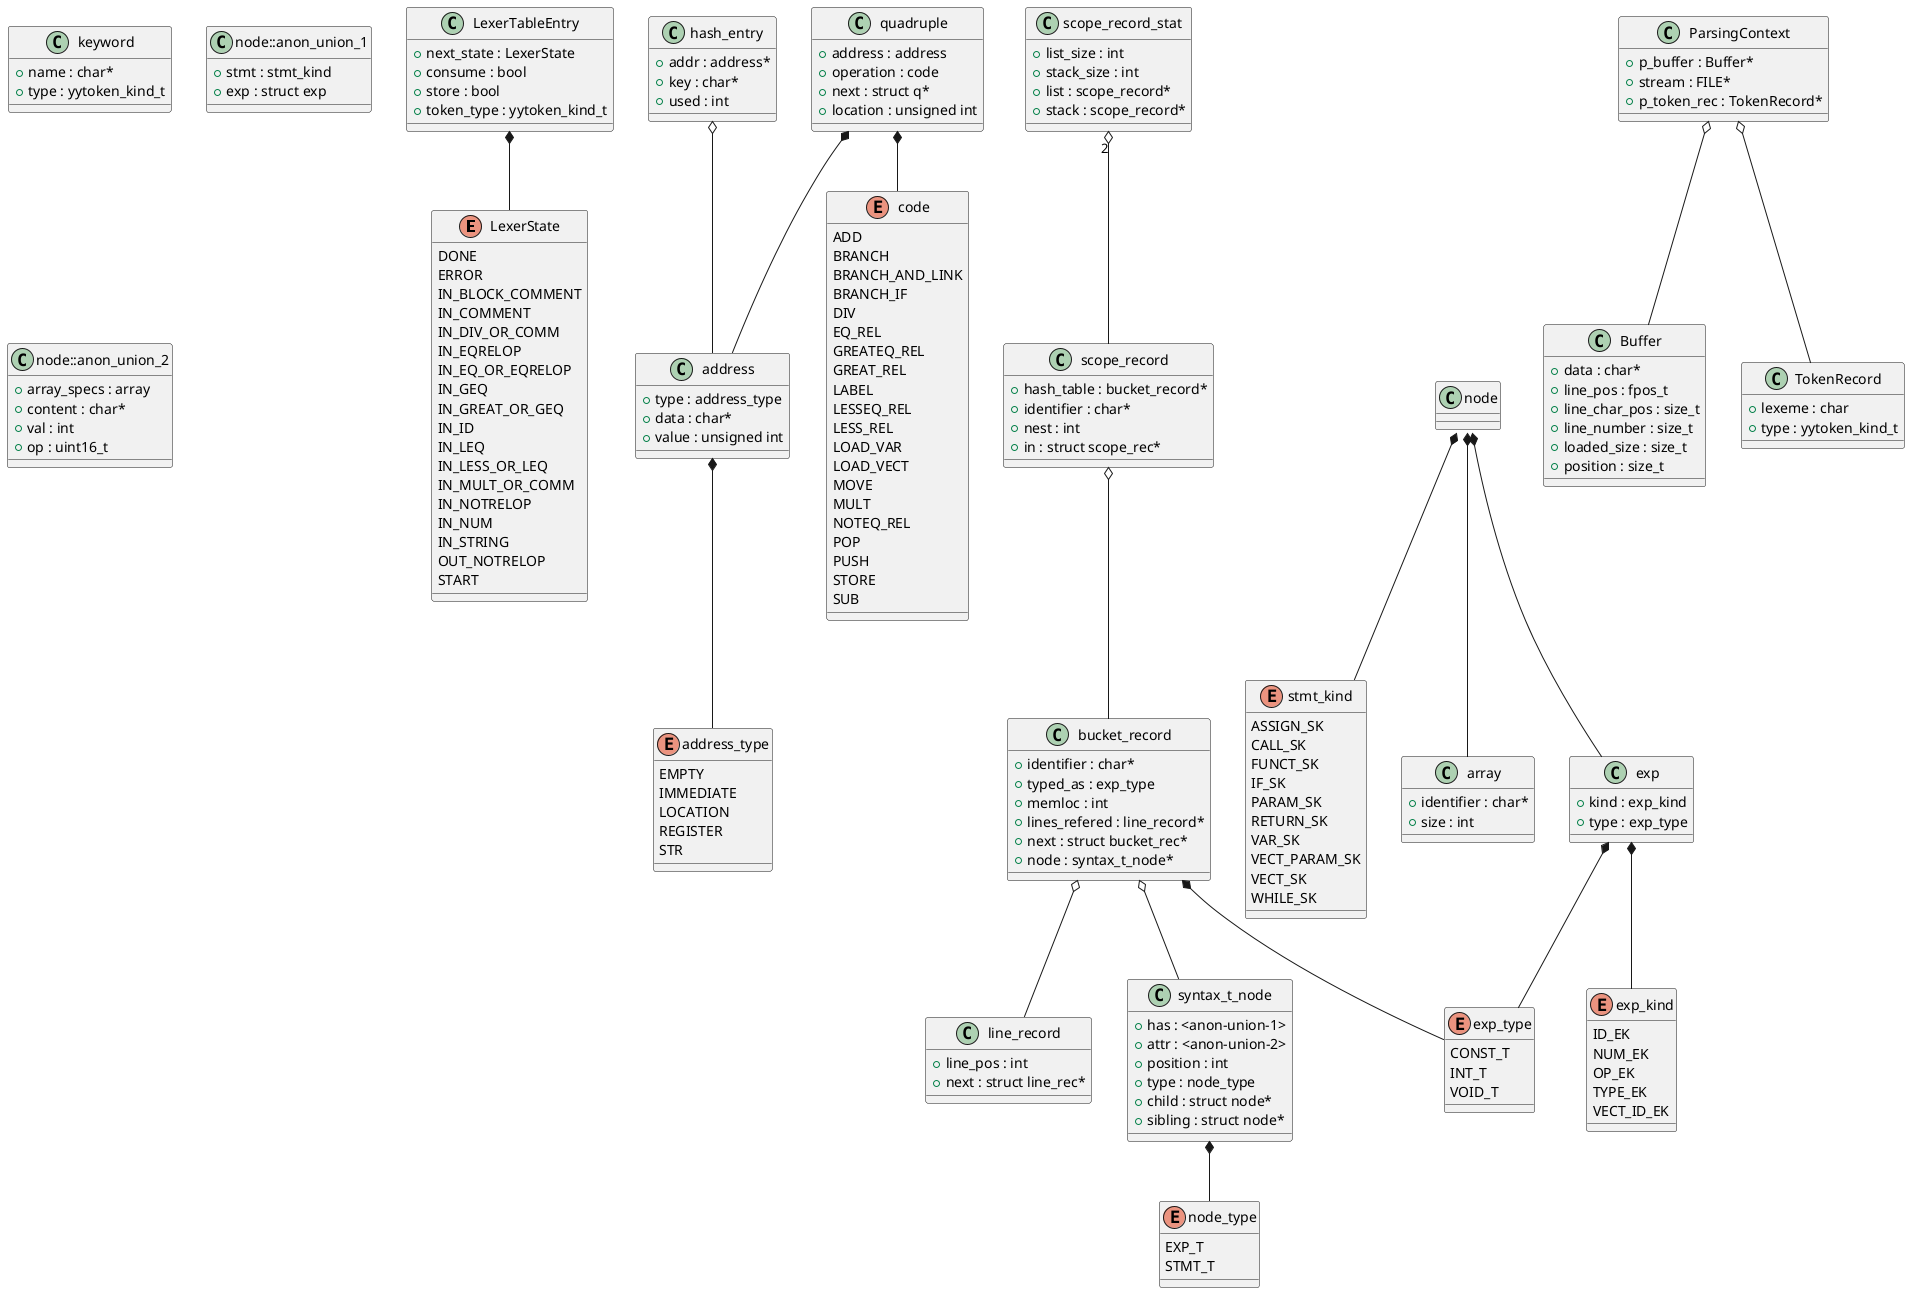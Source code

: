 @startuml





/' Objects '/

enum LexerState {
	DONE
	ERROR
	IN_BLOCK_COMMENT
	IN_COMMENT
	IN_DIV_OR_COMM
	IN_EQRELOP
	IN_EQ_OR_EQRELOP
	IN_GEQ
	IN_GREAT_OR_GEQ
	IN_ID
	IN_LEQ
	IN_LESS_OR_LEQ
	IN_MULT_OR_COMM
	IN_NOTRELOP
	IN_NUM
	IN_STRING
	OUT_NOTRELOP
	START
}


enum address_type {
	EMPTY
	IMMEDIATE
	LOCATION
	REGISTER
	STR
}


enum code {
	ADD
	BRANCH
	BRANCH_AND_LINK
	BRANCH_IF
	DIV
	EQ_REL
	GREATEQ_REL
	GREAT_REL
	LABEL
	LESSEQ_REL
	LESS_REL
	LOAD_VAR
	LOAD_VECT
	MOVE
	MULT
	NOTEQ_REL
	POP
	PUSH
	STORE
	SUB
}


enum exp_kind {
	ID_EK
	NUM_EK
	OP_EK
	TYPE_EK
	VECT_ID_EK
}


enum exp_type {
	CONST_T
	INT_T
	VOID_T
}


enum node_type {
	EXP_T
	STMT_T
}


enum stmt_kind {
	ASSIGN_SK
	CALL_SK
	FUNCT_SK
	IF_SK
	PARAM_SK
	RETURN_SK
	VAR_SK
	VECT_PARAM_SK
	VECT_SK
	WHILE_SK
}


class Buffer {
	+data : char*
	+line_pos : fpos_t
	+line_char_pos : size_t
	+line_number : size_t
	+loaded_size : size_t
	+position : size_t
}


class LexerTableEntry {
	+next_state : LexerState
	+consume : bool
	+store : bool
	+token_type : yytoken_kind_t
}


class ParsingContext {
	+p_buffer : Buffer*
	+stream : FILE*
	+p_token_rec : TokenRecord*
}


class TokenRecord {
	+lexeme : char
	+type : yytoken_kind_t
}


class address {
	+type : address_type
	+data : char*
	+value : unsigned int
}


class array {
	+identifier : char*
	+size : int
}


class bucket_record {
	+identifier : char*
	+typed_as : exp_type
	+memloc : int
	+lines_refered : line_record*
	+next : struct bucket_rec*
	+node : syntax_t_node*
}


class exp {
	+kind : exp_kind
	+type : exp_type
}


class hash_entry {
	+addr : address*
	+key : char*
	+used : int
}


class keyword {
	+name : char*
	+type : yytoken_kind_t
}


class line_record {
	+line_pos : int
	+next : struct line_rec*
}


class quadruple {
	+address : address
	+operation : code
	+next : struct q*
	+location : unsigned int
}


class scope_record {
	+hash_table : bucket_record*
	+identifier : char*
	+nest : int
	+in : struct scope_rec*
}


class scope_record_stat {
	+list_size : int
	+stack_size : int
	+list : scope_record*
	+stack : scope_record*
}


class syntax_t_node {
	+has : <anon-union-1>
	+attr : <anon-union-2>
	+position : int
	+type : node_type
	+child : struct node*
	+sibling : struct node*
}


class node::anon_union_1 {
	+stmt : stmt_kind
	+exp : struct exp
}


class node::anon_union_2 {
	+array_specs : array
	+content : char*
	+val : int
	+op : uint16_t
}





/' Inheritance relationships '/




/' Aggregation relationships '/

.LexerTableEntry *-- .LexerState


.ParsingContext o-- .Buffer


.ParsingContext o-- .TokenRecord


.address *-- .address_type


.bucket_record *-- .exp_type


.bucket_record o-- .line_record


.bucket_record o-- .syntax_t_node


.exp *-- .exp_kind


.exp *-- .exp_type


.hash_entry o-- .address


.node::anon_union_1 *-- .exp


.node::anon_union_1 *-- .stmt_kind


.node::anon_union_2 *-- .array


.quadruple *-- .address


.quadruple *-- .code


.scope_record o-- .bucket_record


.scope_record_stat "2" o-- .scope_record


.syntax_t_node *-- .node_type






/' Nested objects '/



@enduml
